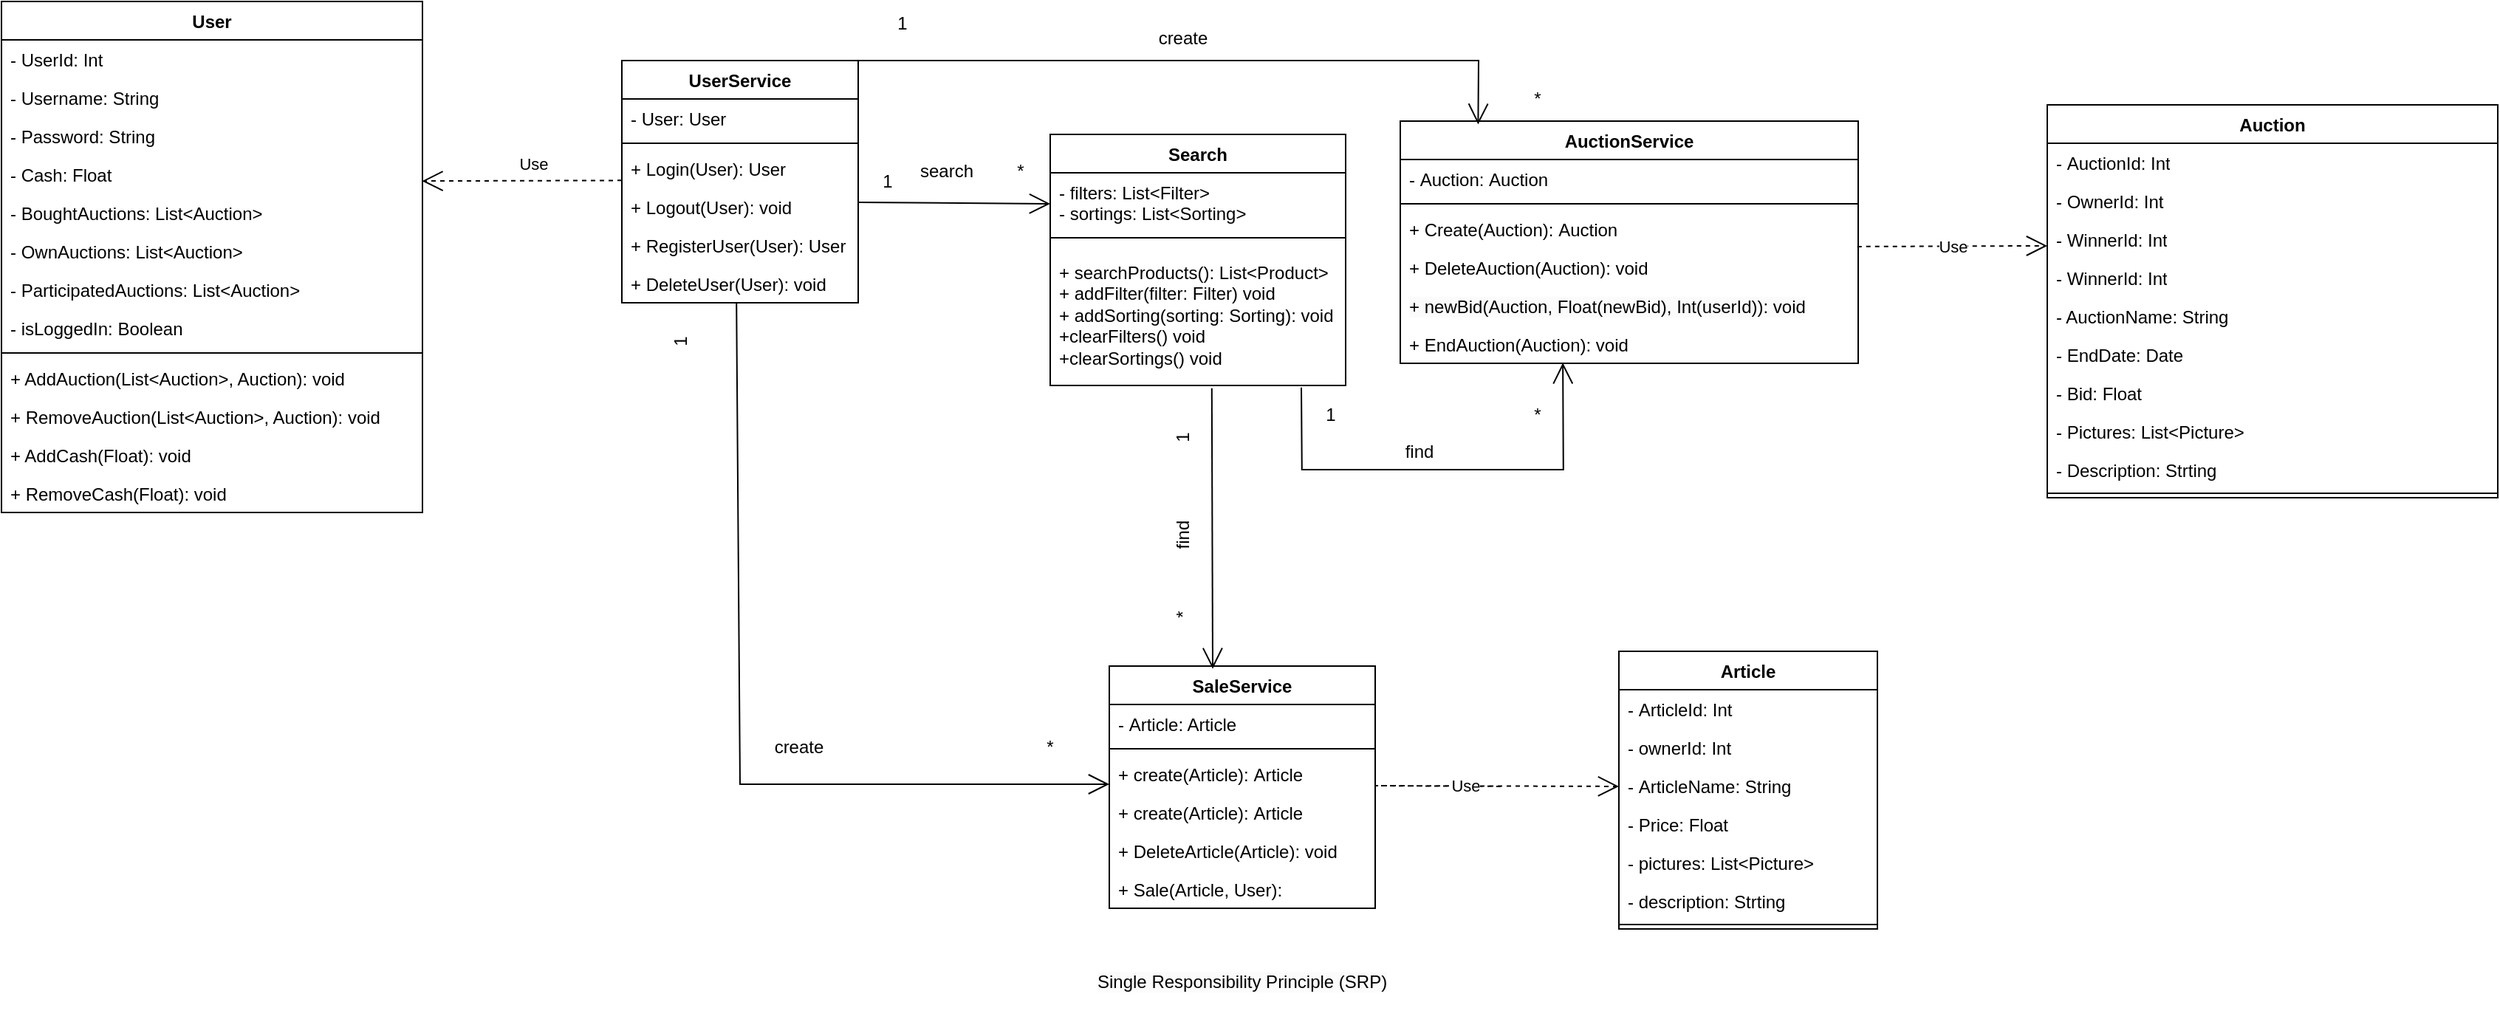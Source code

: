 <mxfile version="24.7.17">
  <diagram id="C5RBs43oDa-KdzZeNtuy" name="Page-1">
    <mxGraphModel dx="2851" dy="1242" grid="1" gridSize="10" guides="1" tooltips="1" connect="1" arrows="1" fold="1" page="1" pageScale="1" pageWidth="827" pageHeight="1169" math="0" shadow="0">
      <root>
        <mxCell id="WIyWlLk6GJQsqaUBKTNV-0" />
        <mxCell id="WIyWlLk6GJQsqaUBKTNV-1" parent="WIyWlLk6GJQsqaUBKTNV-0" />
        <mxCell id="-RbTc7MTx2Xf7c6idyHZ-0" value="Search" style="swimlane;fontStyle=1;align=center;verticalAlign=top;childLayout=stackLayout;horizontal=1;startSize=26;horizontalStack=0;resizeParent=1;resizeParentMax=0;resizeLast=0;collapsible=1;marginBottom=0;whiteSpace=wrap;html=1;" vertex="1" parent="WIyWlLk6GJQsqaUBKTNV-1">
          <mxGeometry x="297" y="190" width="200" height="170" as="geometry" />
        </mxCell>
        <mxCell id="-RbTc7MTx2Xf7c6idyHZ-1" value="- filters: List&amp;lt;Filter&amp;gt;&lt;br&gt;- sortings: List&amp;lt;Sorting&amp;gt;" style="text;strokeColor=none;fillColor=none;align=left;verticalAlign=top;spacingLeft=4;spacingRight=4;overflow=hidden;rotatable=0;points=[[0,0.5],[1,0.5]];portConstraint=eastwest;whiteSpace=wrap;html=1;" vertex="1" parent="-RbTc7MTx2Xf7c6idyHZ-0">
          <mxGeometry y="26" width="200" height="34" as="geometry" />
        </mxCell>
        <mxCell id="-RbTc7MTx2Xf7c6idyHZ-2" value="" style="line;strokeWidth=1;fillColor=none;align=left;verticalAlign=middle;spacingTop=-1;spacingLeft=3;spacingRight=3;rotatable=0;labelPosition=right;points=[];portConstraint=eastwest;strokeColor=inherit;" vertex="1" parent="-RbTc7MTx2Xf7c6idyHZ-0">
          <mxGeometry y="60" width="200" height="20" as="geometry" />
        </mxCell>
        <mxCell id="-RbTc7MTx2Xf7c6idyHZ-3" value="+ searchProducts(): List&amp;lt;Product&amp;gt;&lt;div&gt;+ addFilter(filter: Filter) void&lt;/div&gt;&lt;div&gt;+ addSorting(sorting: Sorting): void&lt;/div&gt;&lt;div&gt;+clearFilters() void&lt;/div&gt;&lt;div&gt;+clearSortings() void&lt;/div&gt;&lt;div&gt;&lt;br&gt;&lt;/div&gt;" style="text;strokeColor=none;fillColor=none;align=left;verticalAlign=top;spacingLeft=4;spacingRight=4;overflow=hidden;rotatable=0;points=[[0,0.5],[1,0.5]];portConstraint=eastwest;whiteSpace=wrap;html=1;" vertex="1" parent="-RbTc7MTx2Xf7c6idyHZ-0">
          <mxGeometry y="80" width="200" height="90" as="geometry" />
        </mxCell>
        <mxCell id="-RbTc7MTx2Xf7c6idyHZ-25" value="User" style="swimlane;fontStyle=1;align=center;verticalAlign=top;childLayout=stackLayout;horizontal=1;startSize=26;horizontalStack=0;resizeParent=1;resizeParentMax=0;resizeLast=0;collapsible=1;marginBottom=0;whiteSpace=wrap;html=1;" vertex="1" parent="WIyWlLk6GJQsqaUBKTNV-1">
          <mxGeometry x="-413" y="100" width="285" height="346" as="geometry" />
        </mxCell>
        <mxCell id="-RbTc7MTx2Xf7c6idyHZ-26" value="- UserId: Int" style="text;strokeColor=none;fillColor=none;align=left;verticalAlign=top;spacingLeft=4;spacingRight=4;overflow=hidden;rotatable=0;points=[[0,0.5],[1,0.5]];portConstraint=eastwest;whiteSpace=wrap;html=1;" vertex="1" parent="-RbTc7MTx2Xf7c6idyHZ-25">
          <mxGeometry y="26" width="285" height="26" as="geometry" />
        </mxCell>
        <mxCell id="-RbTc7MTx2Xf7c6idyHZ-27" value="- Username: String" style="text;strokeColor=none;fillColor=none;align=left;verticalAlign=top;spacingLeft=4;spacingRight=4;overflow=hidden;rotatable=0;points=[[0,0.5],[1,0.5]];portConstraint=eastwest;whiteSpace=wrap;html=1;" vertex="1" parent="-RbTc7MTx2Xf7c6idyHZ-25">
          <mxGeometry y="52" width="285" height="26" as="geometry" />
        </mxCell>
        <mxCell id="-RbTc7MTx2Xf7c6idyHZ-28" value="- Password: String" style="text;strokeColor=none;fillColor=none;align=left;verticalAlign=top;spacingLeft=4;spacingRight=4;overflow=hidden;rotatable=0;points=[[0,0.5],[1,0.5]];portConstraint=eastwest;whiteSpace=wrap;html=1;" vertex="1" parent="-RbTc7MTx2Xf7c6idyHZ-25">
          <mxGeometry y="78" width="285" height="26" as="geometry" />
        </mxCell>
        <mxCell id="-RbTc7MTx2Xf7c6idyHZ-29" value="- Cash: Float" style="text;strokeColor=none;fillColor=none;align=left;verticalAlign=top;spacingLeft=4;spacingRight=4;overflow=hidden;rotatable=0;points=[[0,0.5],[1,0.5]];portConstraint=eastwest;whiteSpace=wrap;html=1;" vertex="1" parent="-RbTc7MTx2Xf7c6idyHZ-25">
          <mxGeometry y="104" width="285" height="26" as="geometry" />
        </mxCell>
        <mxCell id="-RbTc7MTx2Xf7c6idyHZ-30" value="- BoughtAuctions: List&amp;lt;Auction&amp;gt;" style="text;strokeColor=none;fillColor=none;align=left;verticalAlign=top;spacingLeft=4;spacingRight=4;overflow=hidden;rotatable=0;points=[[0,0.5],[1,0.5]];portConstraint=eastwest;whiteSpace=wrap;html=1;" vertex="1" parent="-RbTc7MTx2Xf7c6idyHZ-25">
          <mxGeometry y="130" width="285" height="26" as="geometry" />
        </mxCell>
        <mxCell id="-RbTc7MTx2Xf7c6idyHZ-31" value="- OwnAuctions: List&amp;lt;Auction&amp;gt;" style="text;strokeColor=none;fillColor=none;align=left;verticalAlign=top;spacingLeft=4;spacingRight=4;overflow=hidden;rotatable=0;points=[[0,0.5],[1,0.5]];portConstraint=eastwest;whiteSpace=wrap;html=1;" vertex="1" parent="-RbTc7MTx2Xf7c6idyHZ-25">
          <mxGeometry y="156" width="285" height="26" as="geometry" />
        </mxCell>
        <mxCell id="-RbTc7MTx2Xf7c6idyHZ-32" value="- ParticipatedAuctions: List&amp;lt;Auction&amp;gt;" style="text;strokeColor=none;fillColor=none;align=left;verticalAlign=top;spacingLeft=4;spacingRight=4;overflow=hidden;rotatable=0;points=[[0,0.5],[1,0.5]];portConstraint=eastwest;whiteSpace=wrap;html=1;" vertex="1" parent="-RbTc7MTx2Xf7c6idyHZ-25">
          <mxGeometry y="182" width="285" height="26" as="geometry" />
        </mxCell>
        <mxCell id="-RbTc7MTx2Xf7c6idyHZ-33" value="- isLoggedIn: Boolean" style="text;strokeColor=none;fillColor=none;align=left;verticalAlign=top;spacingLeft=4;spacingRight=4;overflow=hidden;rotatable=0;points=[[0,0.5],[1,0.5]];portConstraint=eastwest;whiteSpace=wrap;html=1;" vertex="1" parent="-RbTc7MTx2Xf7c6idyHZ-25">
          <mxGeometry y="208" width="285" height="26" as="geometry" />
        </mxCell>
        <mxCell id="-RbTc7MTx2Xf7c6idyHZ-34" value="" style="line;strokeWidth=1;fillColor=none;align=left;verticalAlign=middle;spacingTop=-1;spacingLeft=3;spacingRight=3;rotatable=0;labelPosition=right;points=[];portConstraint=eastwest;strokeColor=inherit;" vertex="1" parent="-RbTc7MTx2Xf7c6idyHZ-25">
          <mxGeometry y="234" width="285" height="8" as="geometry" />
        </mxCell>
        <mxCell id="-RbTc7MTx2Xf7c6idyHZ-35" value="+ AddAuction(List&amp;lt;Auction&amp;gt;, Auction): void" style="text;strokeColor=none;fillColor=none;align=left;verticalAlign=top;spacingLeft=4;spacingRight=4;overflow=hidden;rotatable=0;points=[[0,0.5],[1,0.5]];portConstraint=eastwest;whiteSpace=wrap;html=1;" vertex="1" parent="-RbTc7MTx2Xf7c6idyHZ-25">
          <mxGeometry y="242" width="285" height="26" as="geometry" />
        </mxCell>
        <mxCell id="-RbTc7MTx2Xf7c6idyHZ-36" value="+ RemoveAuction(List&amp;lt;Auction&amp;gt;, Auction): void" style="text;strokeColor=none;fillColor=none;align=left;verticalAlign=top;spacingLeft=4;spacingRight=4;overflow=hidden;rotatable=0;points=[[0,0.5],[1,0.5]];portConstraint=eastwest;whiteSpace=wrap;html=1;" vertex="1" parent="-RbTc7MTx2Xf7c6idyHZ-25">
          <mxGeometry y="268" width="285" height="26" as="geometry" />
        </mxCell>
        <mxCell id="-RbTc7MTx2Xf7c6idyHZ-37" value="+ AddCash(Float): void" style="text;strokeColor=none;fillColor=none;align=left;verticalAlign=top;spacingLeft=4;spacingRight=4;overflow=hidden;rotatable=0;points=[[0,0.5],[1,0.5]];portConstraint=eastwest;whiteSpace=wrap;html=1;" vertex="1" parent="-RbTc7MTx2Xf7c6idyHZ-25">
          <mxGeometry y="294" width="285" height="26" as="geometry" />
        </mxCell>
        <mxCell id="-RbTc7MTx2Xf7c6idyHZ-38" value="+ RemoveCash(Float): void" style="text;strokeColor=none;fillColor=none;align=left;verticalAlign=top;spacingLeft=4;spacingRight=4;overflow=hidden;rotatable=0;points=[[0,0.5],[1,0.5]];portConstraint=eastwest;whiteSpace=wrap;html=1;" vertex="1" parent="-RbTc7MTx2Xf7c6idyHZ-25">
          <mxGeometry y="320" width="285" height="26" as="geometry" />
        </mxCell>
        <mxCell id="-RbTc7MTx2Xf7c6idyHZ-39" value="&lt;span style=&quot;white-space: nowrap;&quot;&gt;UserService&lt;/span&gt;" style="swimlane;fontStyle=1;align=center;verticalAlign=top;childLayout=stackLayout;horizontal=1;startSize=26;horizontalStack=0;resizeParent=1;resizeParentMax=0;resizeLast=0;collapsible=1;marginBottom=0;whiteSpace=wrap;html=1;" vertex="1" parent="WIyWlLk6GJQsqaUBKTNV-1">
          <mxGeometry x="7" y="140" width="160" height="164" as="geometry" />
        </mxCell>
        <mxCell id="-RbTc7MTx2Xf7c6idyHZ-40" value="&lt;span style=&quot;white-space: nowrap;&quot;&gt;- User: User&lt;/span&gt;" style="text;strokeColor=none;fillColor=none;align=left;verticalAlign=top;spacingLeft=4;spacingRight=4;overflow=hidden;rotatable=0;points=[[0,0.5],[1,0.5]];portConstraint=eastwest;whiteSpace=wrap;html=1;" vertex="1" parent="-RbTc7MTx2Xf7c6idyHZ-39">
          <mxGeometry y="26" width="160" height="26" as="geometry" />
        </mxCell>
        <mxCell id="-RbTc7MTx2Xf7c6idyHZ-41" value="" style="line;strokeWidth=1;fillColor=none;align=left;verticalAlign=middle;spacingTop=-1;spacingLeft=3;spacingRight=3;rotatable=0;labelPosition=right;points=[];portConstraint=eastwest;strokeColor=inherit;" vertex="1" parent="-RbTc7MTx2Xf7c6idyHZ-39">
          <mxGeometry y="52" width="160" height="8" as="geometry" />
        </mxCell>
        <mxCell id="-RbTc7MTx2Xf7c6idyHZ-42" value="&lt;span style=&quot;white-space: nowrap;&quot;&gt;+ Login(User): User&lt;/span&gt;" style="text;strokeColor=none;fillColor=none;align=left;verticalAlign=top;spacingLeft=4;spacingRight=4;overflow=hidden;rotatable=0;points=[[0,0.5],[1,0.5]];portConstraint=eastwest;whiteSpace=wrap;html=1;" vertex="1" parent="-RbTc7MTx2Xf7c6idyHZ-39">
          <mxGeometry y="60" width="160" height="26" as="geometry" />
        </mxCell>
        <mxCell id="-RbTc7MTx2Xf7c6idyHZ-43" value="&lt;span style=&quot;white-space: nowrap;&quot;&gt;+ Logout(User): void&lt;/span&gt;" style="text;strokeColor=none;fillColor=none;align=left;verticalAlign=top;spacingLeft=4;spacingRight=4;overflow=hidden;rotatable=0;points=[[0,0.5],[1,0.5]];portConstraint=eastwest;whiteSpace=wrap;html=1;" vertex="1" parent="-RbTc7MTx2Xf7c6idyHZ-39">
          <mxGeometry y="86" width="160" height="26" as="geometry" />
        </mxCell>
        <mxCell id="-RbTc7MTx2Xf7c6idyHZ-44" value="&lt;span style=&quot;white-space: nowrap;&quot;&gt;+ RegisterUser(Us&lt;/span&gt;&lt;span style=&quot;caret-color: rgba(0, 0, 0, 0); color: rgba(0, 0, 0, 0); font-family: monospace; font-size: 0px; white-space: nowrap;&quot;&gt;%3CmxGraphModel%3E%3Croot%3E%3CmxCell%20id%3D%220%22%2F%3E%3CmxCell%20id%3D%221%22%20parent%3D%220%22%2F%3E%3CmxCell%20id%3D%222%22%20value%3D%22%26lt%3Bspan%20style%3D%26quot%3Bwhite-space%3A%20nowrap%3B%26quot%3B%26gt%3B%2B%20Logout(User)%3A%20User%26lt%3B%2Fspan%26gt%3B%22%20style%3D%22text%3BstrokeColor%3Dnone%3BfillColor%3Dnone%3Balign%3Dleft%3BverticalAlign%3Dtop%3BspacingLeft%3D4%3BspacingRight%3D4%3Boverflow%3Dhidden%3Brotatable%3D0%3Bpoints%3D%5B%5B0%2C0.5%5D%2C%5B1%2C0.5%5D%5D%3BportConstraint%3Deastwest%3BwhiteSpace%3Dwrap%3Bhtml%3D1%3B%22%20vertex%3D%221%22%20parent%3D%221%22%3E%3CmxGeometry%20x%3D%22130%22%20y%3D%22536%22%20width%3D%22160%22%20height%3D%2226%22%20as%3D%22geometry%22%2F%3E%3C%2FmxCell%3E%3C%2Froot%3E%3C%2FmxGraphModel%3E&lt;/span&gt;&lt;span style=&quot;white-space: nowrap;&quot;&gt;er): User&lt;/span&gt;" style="text;strokeColor=none;fillColor=none;align=left;verticalAlign=top;spacingLeft=4;spacingRight=4;overflow=hidden;rotatable=0;points=[[0,0.5],[1,0.5]];portConstraint=eastwest;whiteSpace=wrap;html=1;" vertex="1" parent="-RbTc7MTx2Xf7c6idyHZ-39">
          <mxGeometry y="112" width="160" height="26" as="geometry" />
        </mxCell>
        <mxCell id="-RbTc7MTx2Xf7c6idyHZ-45" value="&lt;span style=&quot;white-space: nowrap;&quot;&gt;+ DeleteUser(Us&lt;/span&gt;&lt;span style=&quot;caret-color: rgba(0, 0, 0, 0); color: rgba(0, 0, 0, 0); font-family: monospace; font-size: 0px; white-space: nowrap;&quot;&gt;%3CmxGraphModel%3E%3Croot%3E%3CmxCell%20id%3D%220%22%2F%3E%3CmxCell%20id%3D%221%22%20parent%3D%220%22%2F%3E%3CmxCell%20id%3D%222%22%20value%3D%22%26lt%3Bspan%20style%3D%26quot%3Bwhite-space%3A%20nowrap%3B%26quot%3B%26gt%3B%2B%20Logout(User)%3A%20User%26lt%3B%2Fspan%26gt%3B%22%20style%3D%22text%3BstrokeColor%3Dnone%3BfillColor%3Dnone%3Balign%3Dleft%3BverticalAlign%3Dtop%3BspacingLeft%3D4%3BspacingRight%3D4%3Boverflow%3Dhidden%3Brotatable%3D0%3Bpoints%3D%5B%5B0%2C0.5%5D%2C%5B1%2C0.5%5D%5D%3BportConstraint%3Deastwest%3BwhiteSpace%3Dwrap%3Bhtml%3D1%3B%22%20vertex%3D%221%22%20parent%3D%221%22%3E%3CmxGeometry%20x%3D%22130%22%20y%3D%22536%22%20width%3D%22160%22%20height%3D%2226%22%20as%3D%22geometry%22%2F%3E%3C%2FmxCell%3E%3C%2Froot%3E%3C%2FmxGraphModel%3E&lt;/span&gt;&lt;span style=&quot;white-space: nowrap;&quot;&gt;er): void&lt;/span&gt;" style="text;strokeColor=none;fillColor=none;align=left;verticalAlign=top;spacingLeft=4;spacingRight=4;overflow=hidden;rotatable=0;points=[[0,0.5],[1,0.5]];portConstraint=eastwest;whiteSpace=wrap;html=1;" vertex="1" parent="-RbTc7MTx2Xf7c6idyHZ-39">
          <mxGeometry y="138" width="160" height="26" as="geometry" />
        </mxCell>
        <mxCell id="-RbTc7MTx2Xf7c6idyHZ-46" value="Article" style="swimlane;fontStyle=1;align=center;verticalAlign=top;childLayout=stackLayout;horizontal=1;startSize=26;horizontalStack=0;resizeParent=1;resizeParentMax=0;resizeLast=0;collapsible=1;marginBottom=0;whiteSpace=wrap;html=1;" vertex="1" parent="WIyWlLk6GJQsqaUBKTNV-1">
          <mxGeometry x="682" y="540" width="175" height="188" as="geometry" />
        </mxCell>
        <mxCell id="-RbTc7MTx2Xf7c6idyHZ-47" value="-&amp;nbsp;&lt;span style=&quot;text-align: center; text-wrap: nowrap;&quot;&gt;ArticleId&lt;/span&gt;: Int" style="text;strokeColor=none;fillColor=none;align=left;verticalAlign=top;spacingLeft=4;spacingRight=4;overflow=hidden;rotatable=0;points=[[0,0.5],[1,0.5]];portConstraint=eastwest;whiteSpace=wrap;html=1;" vertex="1" parent="-RbTc7MTx2Xf7c6idyHZ-46">
          <mxGeometry y="26" width="175" height="26" as="geometry" />
        </mxCell>
        <mxCell id="-RbTc7MTx2Xf7c6idyHZ-48" value="&lt;div style=&quot;text-align: center;&quot;&gt;&lt;span style=&quot;background-color: initial;&quot;&gt;- ownerId&lt;/span&gt;&lt;span style=&quot;background-color: initial;&quot;&gt;: Int&lt;/span&gt;&lt;/div&gt;" style="text;strokeColor=none;fillColor=none;align=left;verticalAlign=top;spacingLeft=4;spacingRight=4;overflow=hidden;rotatable=0;points=[[0,0.5],[1,0.5]];portConstraint=eastwest;whiteSpace=wrap;html=1;" vertex="1" parent="-RbTc7MTx2Xf7c6idyHZ-46">
          <mxGeometry y="52" width="175" height="26" as="geometry" />
        </mxCell>
        <mxCell id="-RbTc7MTx2Xf7c6idyHZ-49" value="-&amp;nbsp;&lt;span style=&quot;text-align: center; text-wrap: nowrap;&quot;&gt;Article&lt;/span&gt;Name: String" style="text;strokeColor=none;fillColor=none;align=left;verticalAlign=top;spacingLeft=4;spacingRight=4;overflow=hidden;rotatable=0;points=[[0,0.5],[1,0.5]];portConstraint=eastwest;whiteSpace=wrap;html=1;" vertex="1" parent="-RbTc7MTx2Xf7c6idyHZ-46">
          <mxGeometry y="78" width="175" height="26" as="geometry" />
        </mxCell>
        <mxCell id="-RbTc7MTx2Xf7c6idyHZ-50" value="- Price: Float" style="text;strokeColor=none;fillColor=none;align=left;verticalAlign=top;spacingLeft=4;spacingRight=4;overflow=hidden;rotatable=0;points=[[0,0.5],[1,0.5]];portConstraint=eastwest;whiteSpace=wrap;html=1;" vertex="1" parent="-RbTc7MTx2Xf7c6idyHZ-46">
          <mxGeometry y="104" width="175" height="26" as="geometry" />
        </mxCell>
        <mxCell id="-RbTc7MTx2Xf7c6idyHZ-51" value="- pictures: List&amp;lt;Picture&amp;gt;" style="text;strokeColor=none;fillColor=none;align=left;verticalAlign=top;spacingLeft=4;spacingRight=4;overflow=hidden;rotatable=0;points=[[0,0.5],[1,0.5]];portConstraint=eastwest;whiteSpace=wrap;html=1;" vertex="1" parent="-RbTc7MTx2Xf7c6idyHZ-46">
          <mxGeometry y="130" width="175" height="26" as="geometry" />
        </mxCell>
        <mxCell id="-RbTc7MTx2Xf7c6idyHZ-52" value="- description: Strting" style="text;strokeColor=none;fillColor=none;align=left;verticalAlign=top;spacingLeft=4;spacingRight=4;overflow=hidden;rotatable=0;points=[[0,0.5],[1,0.5]];portConstraint=eastwest;whiteSpace=wrap;html=1;" vertex="1" parent="-RbTc7MTx2Xf7c6idyHZ-46">
          <mxGeometry y="156" width="175" height="26" as="geometry" />
        </mxCell>
        <mxCell id="-RbTc7MTx2Xf7c6idyHZ-53" value="" style="line;strokeWidth=1;fillColor=none;align=left;verticalAlign=middle;spacingTop=-1;spacingLeft=3;spacingRight=3;rotatable=0;labelPosition=right;points=[];portConstraint=eastwest;strokeColor=inherit;" vertex="1" parent="-RbTc7MTx2Xf7c6idyHZ-46">
          <mxGeometry y="182" width="175" height="6" as="geometry" />
        </mxCell>
        <mxCell id="-RbTc7MTx2Xf7c6idyHZ-54" value="&lt;span style=&quot;white-space: nowrap;&quot;&gt;SaleService&lt;/span&gt;" style="swimlane;fontStyle=1;align=center;verticalAlign=top;childLayout=stackLayout;horizontal=1;startSize=26;horizontalStack=0;resizeParent=1;resizeParentMax=0;resizeLast=0;collapsible=1;marginBottom=0;whiteSpace=wrap;html=1;" vertex="1" parent="WIyWlLk6GJQsqaUBKTNV-1">
          <mxGeometry x="337" y="550" width="180" height="164" as="geometry" />
        </mxCell>
        <mxCell id="-RbTc7MTx2Xf7c6idyHZ-55" value="&lt;div style=&quot;text-align: center;&quot;&gt;&lt;span style=&quot;background-color: initial; text-wrap: nowrap;&quot;&gt;-&amp;nbsp;&lt;/span&gt;&lt;span style=&quot;background-color: initial; text-align: center;&quot;&gt;Article&lt;/span&gt;&lt;span style=&quot;background-color: initial; text-wrap: nowrap;&quot;&gt;: Article&lt;/span&gt;&lt;/div&gt;" style="text;strokeColor=none;fillColor=none;align=left;verticalAlign=top;spacingLeft=4;spacingRight=4;overflow=hidden;rotatable=0;points=[[0,0.5],[1,0.5]];portConstraint=eastwest;whiteSpace=wrap;html=1;" vertex="1" parent="-RbTc7MTx2Xf7c6idyHZ-54">
          <mxGeometry y="26" width="180" height="26" as="geometry" />
        </mxCell>
        <mxCell id="-RbTc7MTx2Xf7c6idyHZ-56" value="" style="line;strokeWidth=1;fillColor=none;align=left;verticalAlign=middle;spacingTop=-1;spacingLeft=3;spacingRight=3;rotatable=0;labelPosition=right;points=[];portConstraint=eastwest;strokeColor=inherit;" vertex="1" parent="-RbTc7MTx2Xf7c6idyHZ-54">
          <mxGeometry y="52" width="180" height="8" as="geometry" />
        </mxCell>
        <mxCell id="-RbTc7MTx2Xf7c6idyHZ-57" value="&lt;span style=&quot;white-space: nowrap;&quot;&gt;+ create(&lt;/span&gt;&lt;span style=&quot;text-align: center;&quot;&gt;Article&lt;/span&gt;&lt;span style=&quot;white-space: nowrap;&quot;&gt;):&amp;nbsp;&lt;/span&gt;&lt;span style=&quot;text-align: center;&quot;&gt;Article&lt;/span&gt;" style="text;strokeColor=none;fillColor=none;align=left;verticalAlign=top;spacingLeft=4;spacingRight=4;overflow=hidden;rotatable=0;points=[[0,0.5],[1,0.5]];portConstraint=eastwest;whiteSpace=wrap;html=1;" vertex="1" parent="-RbTc7MTx2Xf7c6idyHZ-54">
          <mxGeometry y="60" width="180" height="26" as="geometry" />
        </mxCell>
        <mxCell id="-RbTc7MTx2Xf7c6idyHZ-79" value="&lt;span style=&quot;white-space: nowrap;&quot;&gt;+ create(&lt;/span&gt;&lt;span style=&quot;text-align: center;&quot;&gt;Article&lt;/span&gt;&lt;span style=&quot;white-space: nowrap;&quot;&gt;):&amp;nbsp;&lt;/span&gt;&lt;span style=&quot;text-align: center;&quot;&gt;Article&lt;/span&gt;" style="text;strokeColor=none;fillColor=none;align=left;verticalAlign=top;spacingLeft=4;spacingRight=4;overflow=hidden;rotatable=0;points=[[0,0.5],[1,0.5]];portConstraint=eastwest;whiteSpace=wrap;html=1;" vertex="1" parent="-RbTc7MTx2Xf7c6idyHZ-54">
          <mxGeometry y="86" width="180" height="26" as="geometry" />
        </mxCell>
        <mxCell id="-RbTc7MTx2Xf7c6idyHZ-58" value="&lt;span style=&quot;white-space: nowrap;&quot;&gt;+ Delete&lt;/span&gt;&lt;span style=&quot;text-align: center;&quot;&gt;Article&lt;/span&gt;&lt;span style=&quot;white-space: nowrap;&quot;&gt;(&lt;/span&gt;&lt;span style=&quot;text-align: center;&quot;&gt;Article&lt;/span&gt;&lt;span style=&quot;caret-color: rgba(0, 0, 0, 0); color: rgba(0, 0, 0, 0); font-family: monospace; font-size: 0px; white-space: nowrap;&quot;&gt;%3CmxGraphModel%3E%3Croot%3E%3CmxCell%20id%3D%220%22%2F%3E%3CmxCell%20id%3D%221%22%20parent%3D%220%22%2F%3E%3CmxCell%20id%3D%222%22%20value%3D%22%26lt%3Bspan%20style%3D%26quot%3Bwhite-space%3A%20nowrap%3B%26quot%3B%26gt%3B%2B%20Logout(User)%3A%20User%26lt%3B%2Fspan%26gt%3B%22%20style%3D%22text%3BstrokeColor%3Dnone%3BfillColor%3Dnone%3Balign%3Dleft%3BverticalAlign%3Dtop%3BspacingLeft%3D4%3BspacingRight%3D4%3Boverflow%3Dhidden%3Brotatable%3D0%3Bpoints%3D%5B%5B0%2C0.5%5D%2C%5B1%2C0.5%5D%5D%3BportConstraint%3Deastwest%3BwhiteSpace%3Dwrap%3Bhtml%3D1%3B%22%20vertex%3D%221%22%20parent%3D%221%22%3E%3CmxGeometry%20x%3D%22130%22%20y%3D%22536%22%20width%3D%22160%22%20height%3D%2226%22%20as%3D%22geometry%22%2F%3E%3C%2FmxCell%3E%3C%2Froot%3E%3C%2FmxGraphModel&lt;/span&gt;&lt;span style=&quot;white-space: nowrap;&quot;&gt;): void&lt;/span&gt;" style="text;strokeColor=none;fillColor=none;align=left;verticalAlign=top;spacingLeft=4;spacingRight=4;overflow=hidden;rotatable=0;points=[[0,0.5],[1,0.5]];portConstraint=eastwest;whiteSpace=wrap;html=1;" vertex="1" parent="-RbTc7MTx2Xf7c6idyHZ-54">
          <mxGeometry y="112" width="180" height="26" as="geometry" />
        </mxCell>
        <mxCell id="-RbTc7MTx2Xf7c6idyHZ-59" value="+ Sale(Article, User):" style="text;strokeColor=none;fillColor=none;align=left;verticalAlign=top;spacingLeft=4;spacingRight=4;overflow=hidden;rotatable=0;points=[[0,0.5],[1,0.5]];portConstraint=eastwest;whiteSpace=wrap;html=1;" vertex="1" parent="-RbTc7MTx2Xf7c6idyHZ-54">
          <mxGeometry y="138" width="180" height="26" as="geometry" />
        </mxCell>
        <mxCell id="-RbTc7MTx2Xf7c6idyHZ-61" value="Auction" style="swimlane;fontStyle=1;align=center;verticalAlign=top;childLayout=stackLayout;horizontal=1;startSize=26;horizontalStack=0;resizeParent=1;resizeParentMax=0;resizeLast=0;collapsible=1;marginBottom=0;whiteSpace=wrap;html=1;" vertex="1" parent="WIyWlLk6GJQsqaUBKTNV-1">
          <mxGeometry x="972" y="170" width="305" height="266" as="geometry" />
        </mxCell>
        <mxCell id="-RbTc7MTx2Xf7c6idyHZ-62" value="-&amp;nbsp;&lt;span style=&quot;text-align: center;&quot;&gt;Auction&lt;/span&gt;Id: Int" style="text;strokeColor=none;fillColor=none;align=left;verticalAlign=top;spacingLeft=4;spacingRight=4;overflow=hidden;rotatable=0;points=[[0,0.5],[1,0.5]];portConstraint=eastwest;whiteSpace=wrap;html=1;" vertex="1" parent="-RbTc7MTx2Xf7c6idyHZ-61">
          <mxGeometry y="26" width="305" height="26" as="geometry" />
        </mxCell>
        <mxCell id="-RbTc7MTx2Xf7c6idyHZ-63" value="&lt;div style=&quot;text-align: center;&quot;&gt;&lt;span style=&quot;background-color: initial;&quot;&gt;- OwnerId&lt;/span&gt;&lt;span style=&quot;background-color: initial;&quot;&gt;: Int&lt;/span&gt;&lt;/div&gt;" style="text;strokeColor=none;fillColor=none;align=left;verticalAlign=top;spacingLeft=4;spacingRight=4;overflow=hidden;rotatable=0;points=[[0,0.5],[1,0.5]];portConstraint=eastwest;whiteSpace=wrap;html=1;" vertex="1" parent="-RbTc7MTx2Xf7c6idyHZ-61">
          <mxGeometry y="52" width="305" height="26" as="geometry" />
        </mxCell>
        <mxCell id="-RbTc7MTx2Xf7c6idyHZ-83" value="&lt;div style=&quot;text-align: center;&quot;&gt;&lt;span style=&quot;background-color: initial;&quot;&gt;- WinnerId&lt;/span&gt;&lt;span style=&quot;background-color: initial;&quot;&gt;: Int&lt;/span&gt;&lt;/div&gt;" style="text;strokeColor=none;fillColor=none;align=left;verticalAlign=top;spacingLeft=4;spacingRight=4;overflow=hidden;rotatable=0;points=[[0,0.5],[1,0.5]];portConstraint=eastwest;whiteSpace=wrap;html=1;" vertex="1" parent="-RbTc7MTx2Xf7c6idyHZ-61">
          <mxGeometry y="78" width="305" height="26" as="geometry" />
        </mxCell>
        <mxCell id="-RbTc7MTx2Xf7c6idyHZ-64" value="&lt;div style=&quot;text-align: center;&quot;&gt;&lt;span style=&quot;background-color: initial;&quot;&gt;- WinnerId&lt;/span&gt;&lt;span style=&quot;background-color: initial;&quot;&gt;: Int&lt;/span&gt;&lt;/div&gt;" style="text;strokeColor=none;fillColor=none;align=left;verticalAlign=top;spacingLeft=4;spacingRight=4;overflow=hidden;rotatable=0;points=[[0,0.5],[1,0.5]];portConstraint=eastwest;whiteSpace=wrap;html=1;" vertex="1" parent="-RbTc7MTx2Xf7c6idyHZ-61">
          <mxGeometry y="104" width="305" height="26" as="geometry" />
        </mxCell>
        <mxCell id="-RbTc7MTx2Xf7c6idyHZ-65" value="- AuctionName: String" style="text;strokeColor=none;fillColor=none;align=left;verticalAlign=top;spacingLeft=4;spacingRight=4;overflow=hidden;rotatable=0;points=[[0,0.5],[1,0.5]];portConstraint=eastwest;whiteSpace=wrap;html=1;" vertex="1" parent="-RbTc7MTx2Xf7c6idyHZ-61">
          <mxGeometry y="130" width="305" height="26" as="geometry" />
        </mxCell>
        <mxCell id="-RbTc7MTx2Xf7c6idyHZ-66" value="- EndDate: Date" style="text;strokeColor=none;fillColor=none;align=left;verticalAlign=top;spacingLeft=4;spacingRight=4;overflow=hidden;rotatable=0;points=[[0,0.5],[1,0.5]];portConstraint=eastwest;whiteSpace=wrap;html=1;" vertex="1" parent="-RbTc7MTx2Xf7c6idyHZ-61">
          <mxGeometry y="156" width="305" height="26" as="geometry" />
        </mxCell>
        <mxCell id="-RbTc7MTx2Xf7c6idyHZ-67" value="- Bid: Float" style="text;strokeColor=none;fillColor=none;align=left;verticalAlign=top;spacingLeft=4;spacingRight=4;overflow=hidden;rotatable=0;points=[[0,0.5],[1,0.5]];portConstraint=eastwest;whiteSpace=wrap;html=1;" vertex="1" parent="-RbTc7MTx2Xf7c6idyHZ-61">
          <mxGeometry y="182" width="305" height="26" as="geometry" />
        </mxCell>
        <mxCell id="-RbTc7MTx2Xf7c6idyHZ-68" value="- Pictures: List&amp;lt;Picture&amp;gt;" style="text;strokeColor=none;fillColor=none;align=left;verticalAlign=top;spacingLeft=4;spacingRight=4;overflow=hidden;rotatable=0;points=[[0,0.5],[1,0.5]];portConstraint=eastwest;whiteSpace=wrap;html=1;" vertex="1" parent="-RbTc7MTx2Xf7c6idyHZ-61">
          <mxGeometry y="208" width="305" height="26" as="geometry" />
        </mxCell>
        <mxCell id="-RbTc7MTx2Xf7c6idyHZ-69" value="- Description: Strting" style="text;strokeColor=none;fillColor=none;align=left;verticalAlign=top;spacingLeft=4;spacingRight=4;overflow=hidden;rotatable=0;points=[[0,0.5],[1,0.5]];portConstraint=eastwest;whiteSpace=wrap;html=1;" vertex="1" parent="-RbTc7MTx2Xf7c6idyHZ-61">
          <mxGeometry y="234" width="305" height="26" as="geometry" />
        </mxCell>
        <mxCell id="-RbTc7MTx2Xf7c6idyHZ-70" value="" style="line;strokeWidth=1;fillColor=none;align=left;verticalAlign=middle;spacingTop=-1;spacingLeft=3;spacingRight=3;rotatable=0;labelPosition=right;points=[];portConstraint=eastwest;strokeColor=inherit;" vertex="1" parent="-RbTc7MTx2Xf7c6idyHZ-61">
          <mxGeometry y="260" width="305" height="6" as="geometry" />
        </mxCell>
        <mxCell id="-RbTc7MTx2Xf7c6idyHZ-71" value="&lt;span style=&quot;white-space: nowrap;&quot;&gt;AuctionService&lt;/span&gt;" style="swimlane;fontStyle=1;align=center;verticalAlign=top;childLayout=stackLayout;horizontal=1;startSize=26;horizontalStack=0;resizeParent=1;resizeParentMax=0;resizeLast=0;collapsible=1;marginBottom=0;whiteSpace=wrap;html=1;" vertex="1" parent="WIyWlLk6GJQsqaUBKTNV-1">
          <mxGeometry x="534" y="181" width="310" height="164" as="geometry" />
        </mxCell>
        <mxCell id="-RbTc7MTx2Xf7c6idyHZ-72" value="&lt;span style=&quot;white-space: nowrap;&quot;&gt;-&amp;nbsp;&lt;/span&gt;&lt;span style=&quot;text-align: center;&quot;&gt;Auction&lt;/span&gt;&lt;span style=&quot;white-space: nowrap;&quot;&gt;:&amp;nbsp;&lt;/span&gt;&lt;span style=&quot;text-align: center;&quot;&gt;Auction&lt;/span&gt;" style="text;strokeColor=none;fillColor=none;align=left;verticalAlign=top;spacingLeft=4;spacingRight=4;overflow=hidden;rotatable=0;points=[[0,0.5],[1,0.5]];portConstraint=eastwest;whiteSpace=wrap;html=1;" vertex="1" parent="-RbTc7MTx2Xf7c6idyHZ-71">
          <mxGeometry y="26" width="310" height="26" as="geometry" />
        </mxCell>
        <mxCell id="-RbTc7MTx2Xf7c6idyHZ-73" value="" style="line;strokeWidth=1;fillColor=none;align=left;verticalAlign=middle;spacingTop=-1;spacingLeft=3;spacingRight=3;rotatable=0;labelPosition=right;points=[];portConstraint=eastwest;strokeColor=inherit;" vertex="1" parent="-RbTc7MTx2Xf7c6idyHZ-71">
          <mxGeometry y="52" width="310" height="8" as="geometry" />
        </mxCell>
        <mxCell id="-RbTc7MTx2Xf7c6idyHZ-74" value="&lt;span style=&quot;white-space: nowrap;&quot;&gt;+ Create(&lt;/span&gt;&lt;span style=&quot;text-align: center;&quot;&gt;Auction&lt;/span&gt;&lt;span style=&quot;white-space: nowrap;&quot;&gt;):&amp;nbsp;&lt;/span&gt;&lt;span style=&quot;text-align: center;&quot;&gt;Auction&lt;/span&gt;" style="text;strokeColor=none;fillColor=none;align=left;verticalAlign=top;spacingLeft=4;spacingRight=4;overflow=hidden;rotatable=0;points=[[0,0.5],[1,0.5]];portConstraint=eastwest;whiteSpace=wrap;html=1;" vertex="1" parent="-RbTc7MTx2Xf7c6idyHZ-71">
          <mxGeometry y="60" width="310" height="26" as="geometry" />
        </mxCell>
        <mxCell id="-RbTc7MTx2Xf7c6idyHZ-75" value="&lt;span style=&quot;white-space: nowrap;&quot;&gt;+ Delete&lt;/span&gt;&lt;span style=&quot;text-align: center;&quot;&gt;Auction&lt;/span&gt;&lt;span style=&quot;white-space: nowrap;&quot;&gt;(&lt;/span&gt;&lt;span style=&quot;text-align: center;&quot;&gt;Auction&lt;/span&gt;&lt;span style=&quot;caret-color: rgba(0, 0, 0, 0); color: rgba(0, 0, 0, 0); font-family: monospace; font-size: 0px; white-space: nowrap;&quot;&gt;%3CmxGraphModel%3E%3Croot%3E%3CmxCell%20id%3D%220%22%2F%3E%3CmxCell%20id%3D%221%22%20parent%3D%220%22%2F%3E%3CmxCell%20id%3D%222%22%20value%3D%22%26lt%3Bspan%20style%3D%26quot%3Bwhite-space%3A%20nowrap%3B%26quot%3B%26gt%3B%2B%20Logout(User)%3A%20User%26lt%3B%2Fspan%26gt%3B%22%20style%3D%22text%3BstrokeColor%3Dnone%3BfillColor%3Dnone%3Balign%3Dleft%3BverticalAlign%3Dtop%3BspacingLeft%3D4%3BspacingRight%3D4%3Boverflow%3Dhidden%3Brotatable%3D0%3Bpoints%3D%5B%5B0%2C0.5%5D%2C%5B1%2C0.5%5D%5D%3BportConstraint%3Deastwest%3BwhiteSpace%3Dwrap%3Bhtml%3D1%3B%22%20vertex%3D%221%22%20parent%3D%221%22%3E%3CmxGeometry%20x%3D%22130%22%20y%3D%22536%22%20width%3D%22160%22%20height%3D%2226%22%20as%3D%22geometry%22%2F%3E%3C%2FmxCell%3E%3C%2Froot%3E%3C%2FmxGraphModel&lt;/span&gt;&lt;span style=&quot;white-space: nowrap;&quot;&gt;): void&lt;/span&gt;" style="text;strokeColor=none;fillColor=none;align=left;verticalAlign=top;spacingLeft=4;spacingRight=4;overflow=hidden;rotatable=0;points=[[0,0.5],[1,0.5]];portConstraint=eastwest;whiteSpace=wrap;html=1;" vertex="1" parent="-RbTc7MTx2Xf7c6idyHZ-71">
          <mxGeometry y="86" width="310" height="26" as="geometry" />
        </mxCell>
        <mxCell id="-RbTc7MTx2Xf7c6idyHZ-76" value="&lt;span style=&quot;color: rgb(0, 0, 0); font-family: Helvetica; font-size: 12px; font-style: normal; font-variant-ligatures: normal; font-variant-caps: normal; font-weight: 400; letter-spacing: normal; orphans: 2; text-align: left; text-indent: 0px; text-transform: none; widows: 2; word-spacing: 0px; -webkit-text-stroke-width: 0px; white-space: normal; background-color: rgb(251, 251, 251); text-decoration-thickness: initial; text-decoration-style: initial; text-decoration-color: initial; display: inline !important; float: none;&quot;&gt;+ newBid(Auction, Float(newBid), Int(userId)): void&lt;/span&gt;&lt;div&gt;&lt;br&gt;&lt;/div&gt;" style="text;strokeColor=none;fillColor=none;align=left;verticalAlign=top;spacingLeft=4;spacingRight=4;overflow=hidden;rotatable=0;points=[[0,0.5],[1,0.5]];portConstraint=eastwest;whiteSpace=wrap;html=1;" vertex="1" parent="-RbTc7MTx2Xf7c6idyHZ-71">
          <mxGeometry y="112" width="310" height="26" as="geometry" />
        </mxCell>
        <mxCell id="-RbTc7MTx2Xf7c6idyHZ-77" value="+ EndAuction(Auction): void" style="text;strokeColor=none;fillColor=none;align=left;verticalAlign=top;spacingLeft=4;spacingRight=4;overflow=hidden;rotatable=0;points=[[0,0.5],[1,0.5]];portConstraint=eastwest;whiteSpace=wrap;html=1;" vertex="1" parent="-RbTc7MTx2Xf7c6idyHZ-71">
          <mxGeometry y="138" width="310" height="26" as="geometry" />
        </mxCell>
        <mxCell id="-RbTc7MTx2Xf7c6idyHZ-78" value="Use" style="endArrow=open;endSize=12;dashed=1;html=1;rounded=0;" edge="1" parent="WIyWlLk6GJQsqaUBKTNV-1">
          <mxGeometry x="0.167" width="160" relative="1" as="geometry">
            <mxPoint x="602" y="631.47" as="sourcePoint" />
            <mxPoint x="682" y="631.47" as="targetPoint" />
            <Array as="points">
              <mxPoint x="517" y="631" />
            </Array>
            <mxPoint as="offset" />
          </mxGeometry>
        </mxCell>
        <mxCell id="-RbTc7MTx2Xf7c6idyHZ-80" value="Use" style="endArrow=open;endSize=12;dashed=1;html=1;rounded=0;exitX=0.999;exitY=0.676;exitDx=0;exitDy=0;exitPerimeter=0;entryX=0.999;entryY=0.676;entryDx=0;entryDy=0;entryPerimeter=0;" edge="1" parent="WIyWlLk6GJQsqaUBKTNV-1" target="-RbTc7MTx2Xf7c6idyHZ-29">
          <mxGeometry x="-0.114" y="-11" width="160" relative="1" as="geometry">
            <mxPoint x="7" y="221.17" as="sourcePoint" />
            <mxPoint x="-123" y="220" as="targetPoint" />
            <mxPoint as="offset" />
          </mxGeometry>
        </mxCell>
        <mxCell id="-RbTc7MTx2Xf7c6idyHZ-82" value="Use" style="endArrow=open;endSize=12;dashed=1;html=1;rounded=0;exitX=0.998;exitY=0.96;exitDx=0;exitDy=0;exitPerimeter=0;entryX=0;entryY=0.671;entryDx=0;entryDy=0;entryPerimeter=0;" edge="1" parent="WIyWlLk6GJQsqaUBKTNV-1" source="-RbTc7MTx2Xf7c6idyHZ-74" target="-RbTc7MTx2Xf7c6idyHZ-83">
          <mxGeometry width="160" relative="1" as="geometry">
            <mxPoint x="817" y="266.35" as="sourcePoint" />
            <mxPoint x="967" y="266" as="targetPoint" />
          </mxGeometry>
        </mxCell>
        <mxCell id="-RbTc7MTx2Xf7c6idyHZ-85" value="" style="endArrow=open;endFill=1;endSize=12;html=1;rounded=0;" edge="1" parent="WIyWlLk6GJQsqaUBKTNV-1">
          <mxGeometry width="160" relative="1" as="geometry">
            <mxPoint x="167" y="236" as="sourcePoint" />
            <mxPoint x="297" y="237" as="targetPoint" />
          </mxGeometry>
        </mxCell>
        <mxCell id="-RbTc7MTx2Xf7c6idyHZ-86" value="search" style="text;html=1;align=center;verticalAlign=middle;whiteSpace=wrap;rounded=0;" vertex="1" parent="WIyWlLk6GJQsqaUBKTNV-1">
          <mxGeometry x="197" y="200" width="60" height="30" as="geometry" />
        </mxCell>
        <mxCell id="-RbTc7MTx2Xf7c6idyHZ-87" value="1" style="text;html=1;align=center;verticalAlign=middle;whiteSpace=wrap;rounded=0;" vertex="1" parent="WIyWlLk6GJQsqaUBKTNV-1">
          <mxGeometry x="157" y="207" width="60" height="30" as="geometry" />
        </mxCell>
        <mxCell id="-RbTc7MTx2Xf7c6idyHZ-90" value="*" style="text;html=1;align=center;verticalAlign=middle;whiteSpace=wrap;rounded=0;" vertex="1" parent="WIyWlLk6GJQsqaUBKTNV-1">
          <mxGeometry x="247" y="200" width="60" height="30" as="geometry" />
        </mxCell>
        <mxCell id="-RbTc7MTx2Xf7c6idyHZ-92" value="" style="endArrow=open;endFill=1;endSize=12;html=1;rounded=0;entryX=0.355;entryY=0.988;entryDx=0;entryDy=0;exitX=0.963;exitY=1.049;exitDx=0;exitDy=0;exitPerimeter=0;entryPerimeter=0;" edge="1" parent="WIyWlLk6GJQsqaUBKTNV-1" target="-RbTc7MTx2Xf7c6idyHZ-77">
          <mxGeometry width="160" relative="1" as="geometry">
            <mxPoint x="467.0" y="361.41" as="sourcePoint" />
            <mxPoint x="644.4" y="349.5" as="targetPoint" />
            <Array as="points">
              <mxPoint x="467.4" y="417" />
              <mxPoint x="644.4" y="417" />
            </Array>
          </mxGeometry>
        </mxCell>
        <mxCell id="-RbTc7MTx2Xf7c6idyHZ-93" value="find" style="text;html=1;align=center;verticalAlign=middle;whiteSpace=wrap;rounded=0;" vertex="1" parent="WIyWlLk6GJQsqaUBKTNV-1">
          <mxGeometry x="517" y="390" width="60" height="30" as="geometry" />
        </mxCell>
        <mxCell id="-RbTc7MTx2Xf7c6idyHZ-95" value="1" style="text;html=1;align=center;verticalAlign=middle;whiteSpace=wrap;rounded=0;" vertex="1" parent="WIyWlLk6GJQsqaUBKTNV-1">
          <mxGeometry x="457" y="365" width="60" height="30" as="geometry" />
        </mxCell>
        <mxCell id="-RbTc7MTx2Xf7c6idyHZ-97" value="*" style="text;html=1;align=center;verticalAlign=middle;whiteSpace=wrap;rounded=0;" vertex="1" parent="WIyWlLk6GJQsqaUBKTNV-1">
          <mxGeometry x="597" y="365" width="60" height="30" as="geometry" />
        </mxCell>
        <mxCell id="-RbTc7MTx2Xf7c6idyHZ-99" value="" style="endArrow=open;endFill=1;endSize=12;html=1;rounded=0;exitX=0.547;exitY=1.021;exitDx=0;exitDy=0;exitPerimeter=0;" edge="1" parent="WIyWlLk6GJQsqaUBKTNV-1" source="-RbTc7MTx2Xf7c6idyHZ-3">
          <mxGeometry width="160" relative="1" as="geometry">
            <mxPoint x="407.2" y="390.0" as="sourcePoint" />
            <mxPoint x="407" y="551.89" as="targetPoint" />
          </mxGeometry>
        </mxCell>
        <mxCell id="-RbTc7MTx2Xf7c6idyHZ-100" value="find" style="text;html=1;align=center;verticalAlign=middle;whiteSpace=wrap;rounded=0;rotation=-90;" vertex="1" parent="WIyWlLk6GJQsqaUBKTNV-1">
          <mxGeometry x="357" y="446" width="60" height="30" as="geometry" />
        </mxCell>
        <mxCell id="-RbTc7MTx2Xf7c6idyHZ-102" value="1" style="text;html=1;align=center;verticalAlign=middle;whiteSpace=wrap;rounded=0;rotation=-90;" vertex="1" parent="WIyWlLk6GJQsqaUBKTNV-1">
          <mxGeometry x="357" y="380" width="60" height="30" as="geometry" />
        </mxCell>
        <mxCell id="-RbTc7MTx2Xf7c6idyHZ-105" value="*" style="text;html=1;align=center;verticalAlign=middle;whiteSpace=wrap;rounded=0;rotation=-90;" vertex="1" parent="WIyWlLk6GJQsqaUBKTNV-1">
          <mxGeometry x="357" y="500" width="60" height="30" as="geometry" />
        </mxCell>
        <mxCell id="-RbTc7MTx2Xf7c6idyHZ-106" value="" style="endArrow=open;endFill=1;endSize=12;html=1;rounded=0;entryX=0.17;entryY=0.014;entryDx=0;entryDy=0;entryPerimeter=0;exitX=1;exitY=0;exitDx=0;exitDy=0;" edge="1" parent="WIyWlLk6GJQsqaUBKTNV-1" source="-RbTc7MTx2Xf7c6idyHZ-39" target="-RbTc7MTx2Xf7c6idyHZ-71">
          <mxGeometry width="160" relative="1" as="geometry">
            <mxPoint x="177" y="140" as="sourcePoint" />
            <mxPoint x="587" y="178" as="targetPoint" />
            <Array as="points">
              <mxPoint x="587" y="140" />
            </Array>
          </mxGeometry>
        </mxCell>
        <mxCell id="-RbTc7MTx2Xf7c6idyHZ-107" value="1" style="text;html=1;align=center;verticalAlign=middle;whiteSpace=wrap;rounded=0;" vertex="1" parent="WIyWlLk6GJQsqaUBKTNV-1">
          <mxGeometry x="167" y="100" width="60" height="30" as="geometry" />
        </mxCell>
        <mxCell id="-RbTc7MTx2Xf7c6idyHZ-110" value="*" style="text;html=1;align=center;verticalAlign=middle;whiteSpace=wrap;rounded=0;" vertex="1" parent="WIyWlLk6GJQsqaUBKTNV-1">
          <mxGeometry x="597" y="151" width="60" height="30" as="geometry" />
        </mxCell>
        <mxCell id="-RbTc7MTx2Xf7c6idyHZ-111" value="create" style="text;align=center;verticalAlign=middle;whiteSpace=wrap;rounded=0;" vertex="1" parent="WIyWlLk6GJQsqaUBKTNV-1">
          <mxGeometry x="357" y="110" width="60" height="30" as="geometry" />
        </mxCell>
        <mxCell id="-RbTc7MTx2Xf7c6idyHZ-112" value="" style="endArrow=open;endFill=1;endSize=12;html=1;rounded=0;exitX=0.485;exitY=1.01;exitDx=0;exitDy=0;exitPerimeter=0;" edge="1" parent="WIyWlLk6GJQsqaUBKTNV-1" source="-RbTc7MTx2Xf7c6idyHZ-45">
          <mxGeometry width="160" relative="1" as="geometry">
            <mxPoint x="87" y="370" as="sourcePoint" />
            <mxPoint x="337" y="630" as="targetPoint" />
            <Array as="points">
              <mxPoint x="87" y="630" />
            </Array>
          </mxGeometry>
        </mxCell>
        <mxCell id="-RbTc7MTx2Xf7c6idyHZ-113" value="1" style="text;html=1;align=center;verticalAlign=middle;whiteSpace=wrap;rounded=0;rotation=-90;" vertex="1" parent="WIyWlLk6GJQsqaUBKTNV-1">
          <mxGeometry x="17" y="315" width="60" height="30" as="geometry" />
        </mxCell>
        <mxCell id="-RbTc7MTx2Xf7c6idyHZ-115" value="*" style="text;html=1;align=center;verticalAlign=middle;whiteSpace=wrap;rounded=0;rotation=0;" vertex="1" parent="WIyWlLk6GJQsqaUBKTNV-1">
          <mxGeometry x="267" y="590" width="60" height="30" as="geometry" />
        </mxCell>
        <mxCell id="-RbTc7MTx2Xf7c6idyHZ-117" value="create" style="text;html=1;align=center;verticalAlign=middle;whiteSpace=wrap;rounded=0;" vertex="1" parent="WIyWlLk6GJQsqaUBKTNV-1">
          <mxGeometry x="97" y="590" width="60" height="30" as="geometry" />
        </mxCell>
        <mxCell id="-RbTc7MTx2Xf7c6idyHZ-126" value="&lt;span style=&quot;color: rgb(0, 0, 0); font-family: Helvetica; font-size: 12px; font-style: normal; font-variant-ligatures: normal; font-variant-caps: normal; font-weight: 400; letter-spacing: normal; orphans: 2; text-align: center; text-indent: 0px; text-transform: none; widows: 2; word-spacing: 0px; -webkit-text-stroke-width: 0px; white-space: normal; background-color: rgb(251, 251, 251); text-decoration-thickness: initial; text-decoration-style: initial; text-decoration-color: initial; display: inline !important; float: none;&quot;&gt;Single Responsibility Principle (SRP)&lt;/span&gt;" style="text;whiteSpace=wrap;html=1;" vertex="1" parent="WIyWlLk6GJQsqaUBKTNV-1">
          <mxGeometry x="327" y="750" width="230" height="40" as="geometry" />
        </mxCell>
      </root>
    </mxGraphModel>
  </diagram>
</mxfile>
